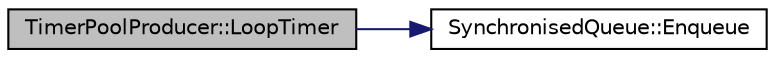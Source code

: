 digraph G
{
  edge [fontname="Helvetica",fontsize="10",labelfontname="Helvetica",labelfontsize="10"];
  node [fontname="Helvetica",fontsize="10",shape=record];
  rankdir="LR";
  Node1 [label="TimerPoolProducer::LoopTimer",height=0.2,width=0.4,color="black", fillcolor="grey75", style="filled" fontcolor="black"];
  Node1 -> Node2 [color="midnightblue",fontsize="10",style="solid"];
  Node2 [label="SynchronisedQueue::Enqueue",height=0.2,width=0.4,color="black", fillcolor="white", style="filled",URL="$classSynchronisedQueue.html#a57ab290483acce1df774ab57515c6fea"];
}
